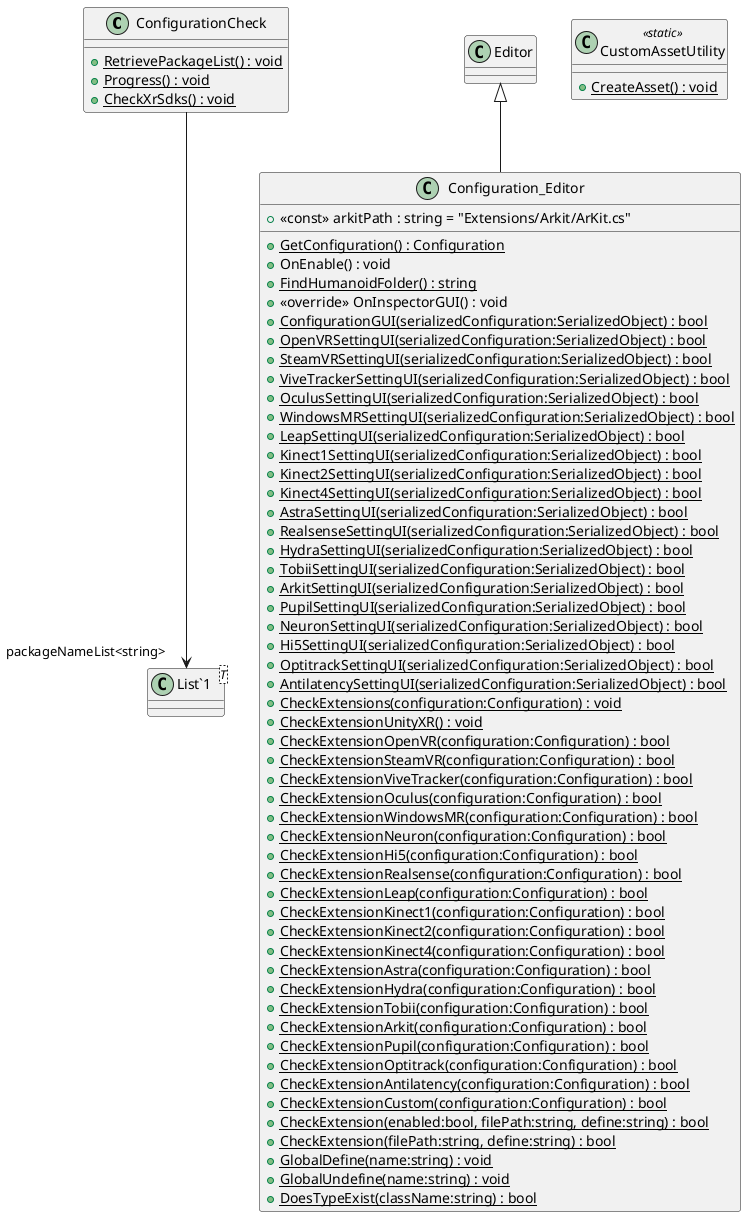 @startuml
class ConfigurationCheck {
    + {static} RetrievePackageList() : void
    + {static} Progress() : void
    + {static} CheckXrSdks() : void
}
class Configuration_Editor {
    + <<const>> arkitPath : string = "Extensions/Arkit/ArKit.cs"
    + {static} GetConfiguration() : Configuration
    + OnEnable() : void
    + {static} FindHumanoidFolder() : string
    + <<override>> OnInspectorGUI() : void
    + {static} ConfigurationGUI(serializedConfiguration:SerializedObject) : bool
    + {static} OpenVRSettingUI(serializedConfiguration:SerializedObject) : bool
    + {static} SteamVRSettingUI(serializedConfiguration:SerializedObject) : bool
    + {static} ViveTrackerSettingUI(serializedConfiguration:SerializedObject) : bool
    + {static} OculusSettingUI(serializedConfiguration:SerializedObject) : bool
    + {static} WindowsMRSettingUI(serializedConfiguration:SerializedObject) : bool
    + {static} LeapSettingUI(serializedConfiguration:SerializedObject) : bool
    + {static} Kinect1SettingUI(serializedConfiguration:SerializedObject) : bool
    + {static} Kinect2SettingUI(serializedConfiguration:SerializedObject) : bool
    + {static} Kinect4SettingUI(serializedConfiguration:SerializedObject) : bool
    + {static} AstraSettingUI(serializedConfiguration:SerializedObject) : bool
    + {static} RealsenseSettingUI(serializedConfiguration:SerializedObject) : bool
    + {static} HydraSettingUI(serializedConfiguration:SerializedObject) : bool
    + {static} TobiiSettingUI(serializedConfiguration:SerializedObject) : bool
    + {static} ArkitSettingUI(serializedConfiguration:SerializedObject) : bool
    + {static} PupilSettingUI(serializedConfiguration:SerializedObject) : bool
    + {static} NeuronSettingUI(serializedConfiguration:SerializedObject) : bool
    + {static} Hi5SettingUI(serializedConfiguration:SerializedObject) : bool
    + {static} OptitrackSettingUI(serializedConfiguration:SerializedObject) : bool
    + {static} AntilatencySettingUI(serializedConfiguration:SerializedObject) : bool
    + {static} CheckExtensions(configuration:Configuration) : void
    + {static} CheckExtensionUnityXR() : void
    + {static} CheckExtensionOpenVR(configuration:Configuration) : bool
    + {static} CheckExtensionSteamVR(configuration:Configuration) : bool
    + {static} CheckExtensionViveTracker(configuration:Configuration) : bool
    + {static} CheckExtensionOculus(configuration:Configuration) : bool
    + {static} CheckExtensionWindowsMR(configuration:Configuration) : bool
    + {static} CheckExtensionNeuron(configuration:Configuration) : bool
    + {static} CheckExtensionHi5(configuration:Configuration) : bool
    + {static} CheckExtensionRealsense(configuration:Configuration) : bool
    + {static} CheckExtensionLeap(configuration:Configuration) : bool
    + {static} CheckExtensionKinect1(configuration:Configuration) : bool
    + {static} CheckExtensionKinect2(configuration:Configuration) : bool
    + {static} CheckExtensionKinect4(configuration:Configuration) : bool
    + {static} CheckExtensionAstra(configuration:Configuration) : bool
    + {static} CheckExtensionHydra(configuration:Configuration) : bool
    + {static} CheckExtensionTobii(configuration:Configuration) : bool
    + {static} CheckExtensionArkit(configuration:Configuration) : bool
    + {static} CheckExtensionPupil(configuration:Configuration) : bool
    + {static} CheckExtensionOptitrack(configuration:Configuration) : bool
    + {static} CheckExtensionAntilatency(configuration:Configuration) : bool
    + {static} CheckExtensionCustom(configuration:Configuration) : bool
    + {static} CheckExtension(enabled:bool, filePath:string, define:string) : bool
    + {static} CheckExtension(filePath:string, define:string) : bool
    + {static} GlobalDefine(name:string) : void
    + {static} GlobalUndefine(name:string) : void
    + {static} DoesTypeExist(className:string) : bool
}
class CustomAssetUtility <<static>> {
    + {static} CreateAsset() : void
}
class "List`1"<T> {
}
ConfigurationCheck --> "packageNameList<string>" "List`1"
Editor <|-- Configuration_Editor
@enduml
